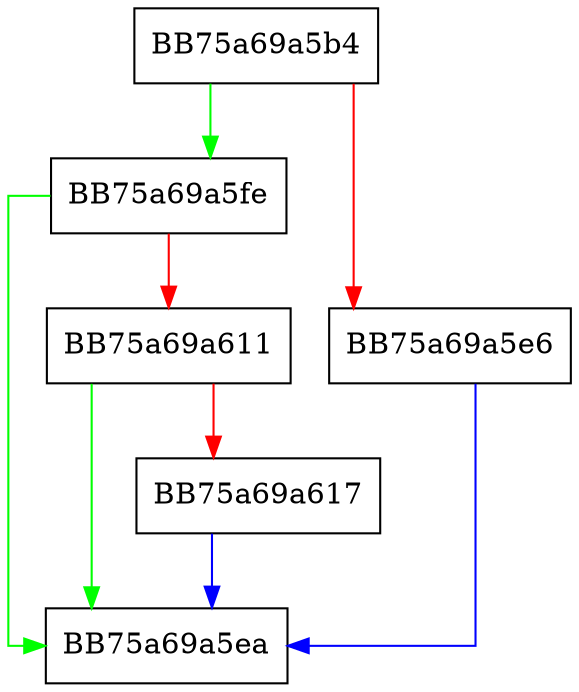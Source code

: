 digraph configQuery {
  node [shape="box"];
  graph [splines=ortho];
  BB75a69a5b4 -> BB75a69a5fe [color="green"];
  BB75a69a5b4 -> BB75a69a5e6 [color="red"];
  BB75a69a5e6 -> BB75a69a5ea [color="blue"];
  BB75a69a5fe -> BB75a69a5ea [color="green"];
  BB75a69a5fe -> BB75a69a611 [color="red"];
  BB75a69a611 -> BB75a69a5ea [color="green"];
  BB75a69a611 -> BB75a69a617 [color="red"];
  BB75a69a617 -> BB75a69a5ea [color="blue"];
}